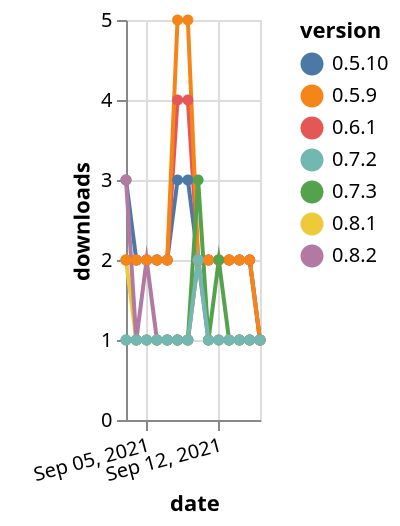 {"$schema": "https://vega.github.io/schema/vega-lite/v5.json", "description": "A simple bar chart with embedded data.", "data": {"values": [{"date": "2021-09-03", "total": 2626, "delta": 3, "version": "0.5.10"}, {"date": "2021-09-04", "total": 2628, "delta": 2, "version": "0.5.10"}, {"date": "2021-09-05", "total": 2630, "delta": 2, "version": "0.5.10"}, {"date": "2021-09-06", "total": 2632, "delta": 2, "version": "0.5.10"}, {"date": "2021-09-07", "total": 2634, "delta": 2, "version": "0.5.10"}, {"date": "2021-09-08", "total": 2637, "delta": 3, "version": "0.5.10"}, {"date": "2021-09-09", "total": 2640, "delta": 3, "version": "0.5.10"}, {"date": "2021-09-10", "total": 2642, "delta": 2, "version": "0.5.10"}, {"date": "2021-09-11", "total": 2644, "delta": 2, "version": "0.5.10"}, {"date": "2021-09-12", "total": 2646, "delta": 2, "version": "0.5.10"}, {"date": "2021-09-13", "total": 2648, "delta": 2, "version": "0.5.10"}, {"date": "2021-09-14", "total": 2650, "delta": 2, "version": "0.5.10"}, {"date": "2021-09-15", "total": 2652, "delta": 2, "version": "0.5.10"}, {"date": "2021-09-16", "total": 2653, "delta": 1, "version": "0.5.10"}, {"date": "2021-09-03", "total": 81, "delta": 2, "version": "0.8.1"}, {"date": "2021-09-04", "total": 82, "delta": 1, "version": "0.8.1"}, {"date": "2021-09-05", "total": 83, "delta": 1, "version": "0.8.1"}, {"date": "2021-09-06", "total": 84, "delta": 1, "version": "0.8.1"}, {"date": "2021-09-07", "total": 85, "delta": 1, "version": "0.8.1"}, {"date": "2021-09-08", "total": 86, "delta": 1, "version": "0.8.1"}, {"date": "2021-09-09", "total": 87, "delta": 1, "version": "0.8.1"}, {"date": "2021-09-10", "total": 89, "delta": 2, "version": "0.8.1"}, {"date": "2021-09-11", "total": 90, "delta": 1, "version": "0.8.1"}, {"date": "2021-09-12", "total": 91, "delta": 1, "version": "0.8.1"}, {"date": "2021-09-13", "total": 92, "delta": 1, "version": "0.8.1"}, {"date": "2021-09-14", "total": 93, "delta": 1, "version": "0.8.1"}, {"date": "2021-09-15", "total": 94, "delta": 1, "version": "0.8.1"}, {"date": "2021-09-16", "total": 95, "delta": 1, "version": "0.8.1"}, {"date": "2021-09-03", "total": 3002, "delta": 2, "version": "0.6.1"}, {"date": "2021-09-04", "total": 3004, "delta": 2, "version": "0.6.1"}, {"date": "2021-09-05", "total": 3006, "delta": 2, "version": "0.6.1"}, {"date": "2021-09-06", "total": 3008, "delta": 2, "version": "0.6.1"}, {"date": "2021-09-07", "total": 3010, "delta": 2, "version": "0.6.1"}, {"date": "2021-09-08", "total": 3014, "delta": 4, "version": "0.6.1"}, {"date": "2021-09-09", "total": 3018, "delta": 4, "version": "0.6.1"}, {"date": "2021-09-10", "total": 3020, "delta": 2, "version": "0.6.1"}, {"date": "2021-09-11", "total": 3022, "delta": 2, "version": "0.6.1"}, {"date": "2021-09-12", "total": 3024, "delta": 2, "version": "0.6.1"}, {"date": "2021-09-13", "total": 3026, "delta": 2, "version": "0.6.1"}, {"date": "2021-09-14", "total": 3028, "delta": 2, "version": "0.6.1"}, {"date": "2021-09-15", "total": 3030, "delta": 2, "version": "0.6.1"}, {"date": "2021-09-16", "total": 3031, "delta": 1, "version": "0.6.1"}, {"date": "2021-09-03", "total": 70, "delta": 3, "version": "0.8.2"}, {"date": "2021-09-04", "total": 71, "delta": 1, "version": "0.8.2"}, {"date": "2021-09-05", "total": 73, "delta": 2, "version": "0.8.2"}, {"date": "2021-09-06", "total": 74, "delta": 1, "version": "0.8.2"}, {"date": "2021-09-07", "total": 75, "delta": 1, "version": "0.8.2"}, {"date": "2021-09-08", "total": 76, "delta": 1, "version": "0.8.2"}, {"date": "2021-09-09", "total": 77, "delta": 1, "version": "0.8.2"}, {"date": "2021-09-10", "total": 79, "delta": 2, "version": "0.8.2"}, {"date": "2021-09-11", "total": 80, "delta": 1, "version": "0.8.2"}, {"date": "2021-09-12", "total": 81, "delta": 1, "version": "0.8.2"}, {"date": "2021-09-13", "total": 82, "delta": 1, "version": "0.8.2"}, {"date": "2021-09-14", "total": 83, "delta": 1, "version": "0.8.2"}, {"date": "2021-09-15", "total": 84, "delta": 1, "version": "0.8.2"}, {"date": "2021-09-16", "total": 85, "delta": 1, "version": "0.8.2"}, {"date": "2021-09-03", "total": 3602, "delta": 2, "version": "0.5.9"}, {"date": "2021-09-04", "total": 3604, "delta": 2, "version": "0.5.9"}, {"date": "2021-09-05", "total": 3606, "delta": 2, "version": "0.5.9"}, {"date": "2021-09-06", "total": 3608, "delta": 2, "version": "0.5.9"}, {"date": "2021-09-07", "total": 3610, "delta": 2, "version": "0.5.9"}, {"date": "2021-09-08", "total": 3615, "delta": 5, "version": "0.5.9"}, {"date": "2021-09-09", "total": 3620, "delta": 5, "version": "0.5.9"}, {"date": "2021-09-10", "total": 3622, "delta": 2, "version": "0.5.9"}, {"date": "2021-09-11", "total": 3624, "delta": 2, "version": "0.5.9"}, {"date": "2021-09-12", "total": 3626, "delta": 2, "version": "0.5.9"}, {"date": "2021-09-13", "total": 3628, "delta": 2, "version": "0.5.9"}, {"date": "2021-09-14", "total": 3630, "delta": 2, "version": "0.5.9"}, {"date": "2021-09-15", "total": 3632, "delta": 2, "version": "0.5.9"}, {"date": "2021-09-16", "total": 3633, "delta": 1, "version": "0.5.9"}, {"date": "2021-09-03", "total": 274, "delta": 1, "version": "0.7.3"}, {"date": "2021-09-04", "total": 275, "delta": 1, "version": "0.7.3"}, {"date": "2021-09-05", "total": 276, "delta": 1, "version": "0.7.3"}, {"date": "2021-09-06", "total": 277, "delta": 1, "version": "0.7.3"}, {"date": "2021-09-07", "total": 278, "delta": 1, "version": "0.7.3"}, {"date": "2021-09-08", "total": 279, "delta": 1, "version": "0.7.3"}, {"date": "2021-09-09", "total": 280, "delta": 1, "version": "0.7.3"}, {"date": "2021-09-10", "total": 283, "delta": 3, "version": "0.7.3"}, {"date": "2021-09-11", "total": 284, "delta": 1, "version": "0.7.3"}, {"date": "2021-09-12", "total": 286, "delta": 2, "version": "0.7.3"}, {"date": "2021-09-13", "total": 287, "delta": 1, "version": "0.7.3"}, {"date": "2021-09-14", "total": 288, "delta": 1, "version": "0.7.3"}, {"date": "2021-09-15", "total": 289, "delta": 1, "version": "0.7.3"}, {"date": "2021-09-16", "total": 290, "delta": 1, "version": "0.7.3"}, {"date": "2021-09-03", "total": 262, "delta": 1, "version": "0.7.2"}, {"date": "2021-09-04", "total": 263, "delta": 1, "version": "0.7.2"}, {"date": "2021-09-05", "total": 264, "delta": 1, "version": "0.7.2"}, {"date": "2021-09-06", "total": 265, "delta": 1, "version": "0.7.2"}, {"date": "2021-09-07", "total": 266, "delta": 1, "version": "0.7.2"}, {"date": "2021-09-08", "total": 267, "delta": 1, "version": "0.7.2"}, {"date": "2021-09-09", "total": 268, "delta": 1, "version": "0.7.2"}, {"date": "2021-09-10", "total": 270, "delta": 2, "version": "0.7.2"}, {"date": "2021-09-11", "total": 271, "delta": 1, "version": "0.7.2"}, {"date": "2021-09-12", "total": 272, "delta": 1, "version": "0.7.2"}, {"date": "2021-09-13", "total": 273, "delta": 1, "version": "0.7.2"}, {"date": "2021-09-14", "total": 274, "delta": 1, "version": "0.7.2"}, {"date": "2021-09-15", "total": 275, "delta": 1, "version": "0.7.2"}, {"date": "2021-09-16", "total": 276, "delta": 1, "version": "0.7.2"}]}, "width": "container", "mark": {"type": "line", "point": {"filled": true}}, "encoding": {"x": {"field": "date", "type": "temporal", "timeUnit": "yearmonthdate", "title": "date", "axis": {"labelAngle": -15}}, "y": {"field": "delta", "type": "quantitative", "title": "downloads"}, "color": {"field": "version", "type": "nominal"}, "tooltip": {"field": "delta"}}}